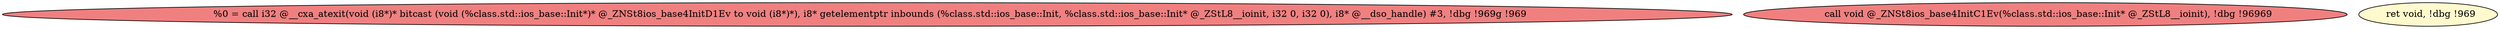 
digraph G {


node0 [fillcolor=lightcoral,label="  %0 = call i32 @__cxa_atexit(void (i8*)* bitcast (void (%class.std::ios_base::Init*)* @_ZNSt8ios_base4InitD1Ev to void (i8*)*), i8* getelementptr inbounds (%class.std::ios_base::Init, %class.std::ios_base::Init* @_ZStL8__ioinit, i32 0, i32 0), i8* @__dso_handle) #3, !dbg !969g !969",shape=ellipse,style=filled ]
node2 [fillcolor=lightcoral,label="  call void @_ZNSt8ios_base4InitC1Ev(%class.std::ios_base::Init* @_ZStL8__ioinit), !dbg !96969",shape=ellipse,style=filled ]
node1 [fillcolor=lemonchiffon,label="  ret void, !dbg !969",shape=ellipse,style=filled ]



}

